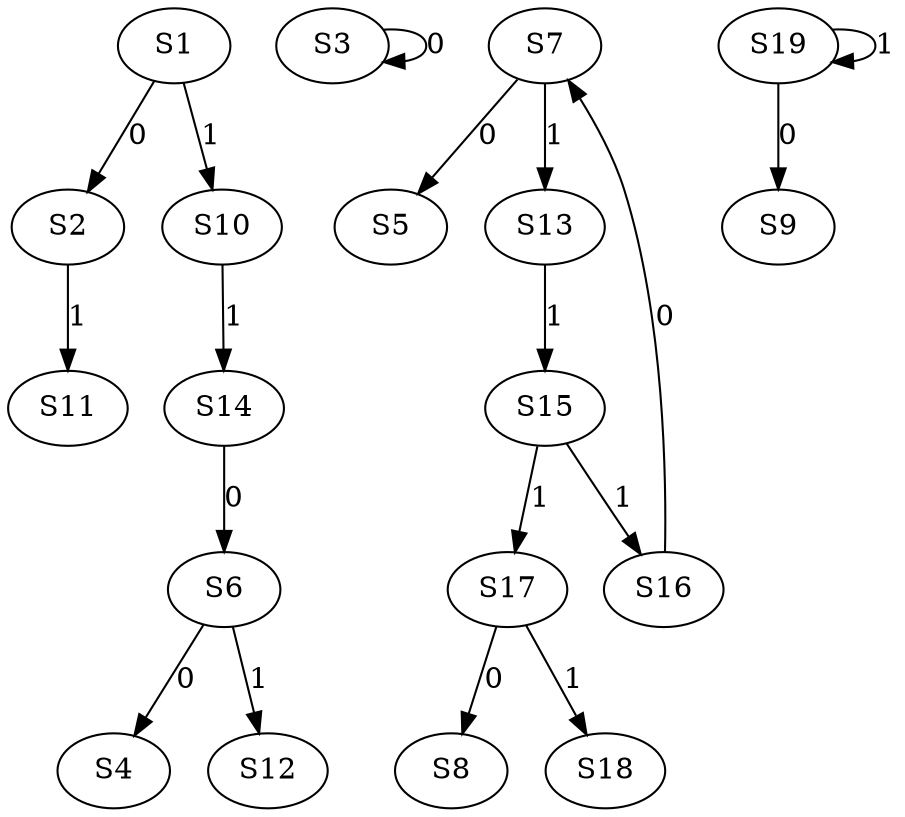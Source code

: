 strict digraph {
	S1 -> S2 [ label = 0 ];
	S3 -> S3 [ label = 0 ];
	S6 -> S4 [ label = 0 ];
	S7 -> S5 [ label = 0 ];
	S14 -> S6 [ label = 0 ];
	S16 -> S7 [ label = 0 ];
	S17 -> S8 [ label = 0 ];
	S19 -> S9 [ label = 0 ];
	S1 -> S10 [ label = 1 ];
	S2 -> S11 [ label = 1 ];
	S6 -> S12 [ label = 1 ];
	S7 -> S13 [ label = 1 ];
	S10 -> S14 [ label = 1 ];
	S13 -> S15 [ label = 1 ];
	S15 -> S16 [ label = 1 ];
	S15 -> S17 [ label = 1 ];
	S17 -> S18 [ label = 1 ];
	S19 -> S19 [ label = 1 ];
}